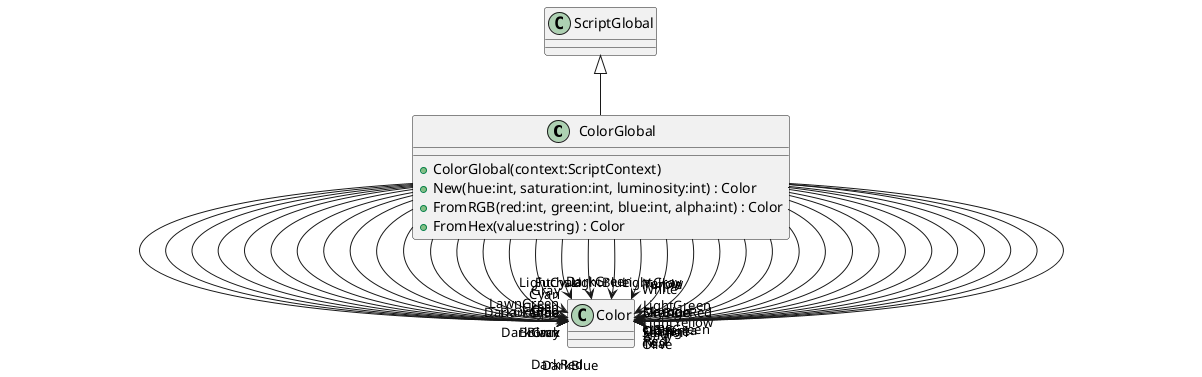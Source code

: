 @startuml
class ColorGlobal {
    + ColorGlobal(context:ScriptContext)
    + New(hue:int, saturation:int, luminosity:int) : Color
    + FromRGB(red:int, green:int, blue:int, alpha:int) : Color
    + FromHex(value:string) : Color
}
ScriptGlobal <|-- ColorGlobal
ColorGlobal --> "Aqua" Color
ColorGlobal --> "Black" Color
ColorGlobal --> "Blue" Color
ColorGlobal --> "Brown" Color
ColorGlobal --> "Cyan" Color
ColorGlobal --> "DarkBlue" Color
ColorGlobal --> "DarkCyan" Color
ColorGlobal --> "DarkGray" Color
ColorGlobal --> "DarkGreen" Color
ColorGlobal --> "DarkOrange" Color
ColorGlobal --> "DarkRed" Color
ColorGlobal --> "Fuchsia" Color
ColorGlobal --> "Gold" Color
ColorGlobal --> "Gray" Color
ColorGlobal --> "Green" Color
ColorGlobal --> "LawnGreen" Color
ColorGlobal --> "LightBlue" Color
ColorGlobal --> "LightCyan" Color
ColorGlobal --> "LightGray" Color
ColorGlobal --> "LightGreen" Color
ColorGlobal --> "LightYellow" Color
ColorGlobal --> "Lime" Color
ColorGlobal --> "LimeGreen" Color
ColorGlobal --> "Magenta" Color
ColorGlobal --> "Maroon" Color
ColorGlobal --> "Navy" Color
ColorGlobal --> "Olive" Color
ColorGlobal --> "Orange" Color
ColorGlobal --> "OrangeRed" Color
ColorGlobal --> "Purple" Color
ColorGlobal --> "Red" Color
ColorGlobal --> "Salmon" Color
ColorGlobal --> "SkyBlue" Color
ColorGlobal --> "Teal" Color
ColorGlobal --> "Yellow" Color
ColorGlobal --> "White" Color
@enduml
